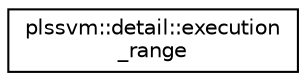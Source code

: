 digraph "Graphical Class Hierarchy"
{
 // LATEX_PDF_SIZE
  edge [fontname="Helvetica",fontsize="10",labelfontname="Helvetica",labelfontsize="10"];
  node [fontname="Helvetica",fontsize="10",shape=record];
  rankdir="LR";
  Node0 [label="plssvm::detail::execution\l_range",height=0.2,width=0.4,color="black", fillcolor="white", style="filled",URL="$classplssvm_1_1detail_1_1execution__range.html",tooltip="Class specifying a backend independent execution range."];
}
